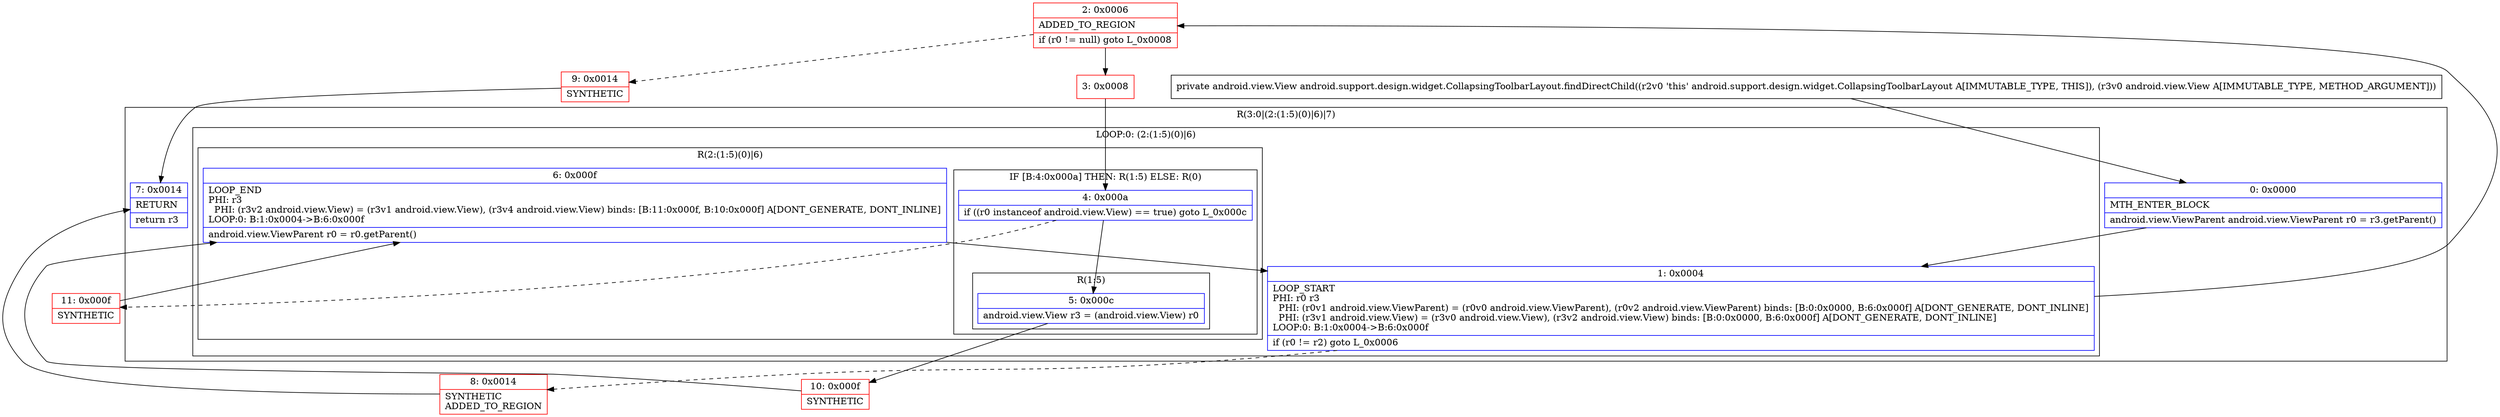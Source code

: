 digraph "CFG forandroid.support.design.widget.CollapsingToolbarLayout.findDirectChild(Landroid\/view\/View;)Landroid\/view\/View;" {
subgraph cluster_Region_237869569 {
label = "R(3:0|(2:(1:5)(0)|6)|7)";
node [shape=record,color=blue];
Node_0 [shape=record,label="{0\:\ 0x0000|MTH_ENTER_BLOCK\l|android.view.ViewParent android.view.ViewParent r0 = r3.getParent()\l}"];
subgraph cluster_LoopRegion_235976895 {
label = "LOOP:0: (2:(1:5)(0)|6)";
node [shape=record,color=blue];
Node_1 [shape=record,label="{1\:\ 0x0004|LOOP_START\lPHI: r0 r3 \l  PHI: (r0v1 android.view.ViewParent) = (r0v0 android.view.ViewParent), (r0v2 android.view.ViewParent) binds: [B:0:0x0000, B:6:0x000f] A[DONT_GENERATE, DONT_INLINE]\l  PHI: (r3v1 android.view.View) = (r3v0 android.view.View), (r3v2 android.view.View) binds: [B:0:0x0000, B:6:0x000f] A[DONT_GENERATE, DONT_INLINE]\lLOOP:0: B:1:0x0004\-\>B:6:0x000f\l|if (r0 != r2) goto L_0x0006\l}"];
subgraph cluster_Region_1797556769 {
label = "R(2:(1:5)(0)|6)";
node [shape=record,color=blue];
subgraph cluster_IfRegion_1334365550 {
label = "IF [B:4:0x000a] THEN: R(1:5) ELSE: R(0)";
node [shape=record,color=blue];
Node_4 [shape=record,label="{4\:\ 0x000a|if ((r0 instanceof android.view.View) == true) goto L_0x000c\l}"];
subgraph cluster_Region_764918540 {
label = "R(1:5)";
node [shape=record,color=blue];
Node_5 [shape=record,label="{5\:\ 0x000c|android.view.View r3 = (android.view.View) r0\l}"];
}
subgraph cluster_Region_514945168 {
label = "R(0)";
node [shape=record,color=blue];
}
}
Node_6 [shape=record,label="{6\:\ 0x000f|LOOP_END\lPHI: r3 \l  PHI: (r3v2 android.view.View) = (r3v1 android.view.View), (r3v4 android.view.View) binds: [B:11:0x000f, B:10:0x000f] A[DONT_GENERATE, DONT_INLINE]\lLOOP:0: B:1:0x0004\-\>B:6:0x000f\l|android.view.ViewParent r0 = r0.getParent()\l}"];
}
}
Node_7 [shape=record,label="{7\:\ 0x0014|RETURN\l|return r3\l}"];
}
Node_2 [shape=record,color=red,label="{2\:\ 0x0006|ADDED_TO_REGION\l|if (r0 != null) goto L_0x0008\l}"];
Node_3 [shape=record,color=red,label="{3\:\ 0x0008}"];
Node_8 [shape=record,color=red,label="{8\:\ 0x0014|SYNTHETIC\lADDED_TO_REGION\l}"];
Node_9 [shape=record,color=red,label="{9\:\ 0x0014|SYNTHETIC\l}"];
Node_10 [shape=record,color=red,label="{10\:\ 0x000f|SYNTHETIC\l}"];
Node_11 [shape=record,color=red,label="{11\:\ 0x000f|SYNTHETIC\l}"];
MethodNode[shape=record,label="{private android.view.View android.support.design.widget.CollapsingToolbarLayout.findDirectChild((r2v0 'this' android.support.design.widget.CollapsingToolbarLayout A[IMMUTABLE_TYPE, THIS]), (r3v0 android.view.View A[IMMUTABLE_TYPE, METHOD_ARGUMENT])) }"];
MethodNode -> Node_0;
Node_0 -> Node_1;
Node_1 -> Node_2;
Node_1 -> Node_8[style=dashed];
Node_4 -> Node_5;
Node_4 -> Node_11[style=dashed];
Node_5 -> Node_10;
Node_6 -> Node_1;
Node_2 -> Node_3;
Node_2 -> Node_9[style=dashed];
Node_3 -> Node_4;
Node_8 -> Node_7;
Node_9 -> Node_7;
Node_10 -> Node_6;
Node_11 -> Node_6;
}

